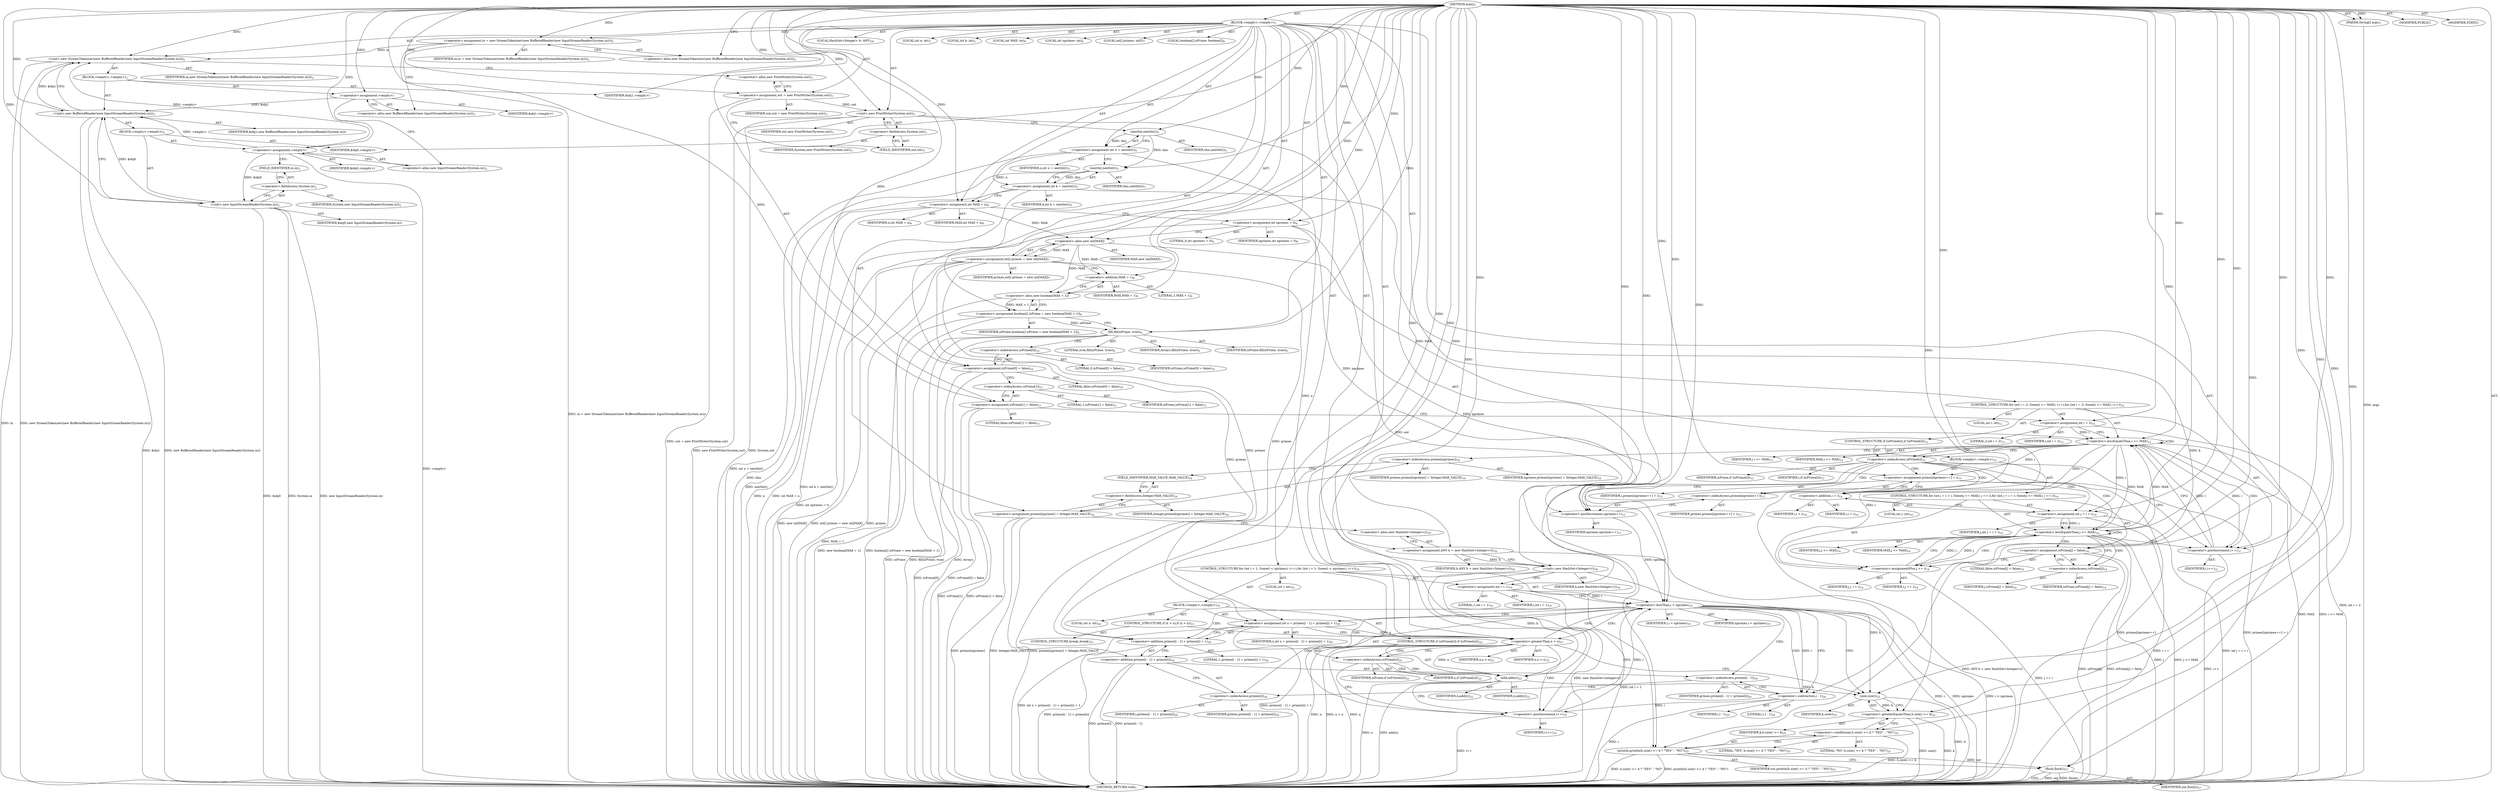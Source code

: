 digraph "main" {  
"19" [label = <(METHOD,main)<SUB>1</SUB>> ]
"20" [label = <(PARAM,String[] args)<SUB>1</SUB>> ]
"21" [label = <(BLOCK,&lt;empty&gt;,&lt;empty&gt;)<SUB>1</SUB>> ]
"22" [label = <(&lt;operator&gt;.assignment,in = new StreamTokenizer(new BufferedReader(new InputStreamReader(System.in))))<SUB>2</SUB>> ]
"23" [label = <(IDENTIFIER,in,in = new StreamTokenizer(new BufferedReader(new InputStreamReader(System.in))))<SUB>2</SUB>> ]
"24" [label = <(&lt;operator&gt;.alloc,new StreamTokenizer(new BufferedReader(new InputStreamReader(System.in))))<SUB>2</SUB>> ]
"25" [label = <(&lt;init&gt;,new StreamTokenizer(new BufferedReader(new InputStreamReader(System.in))))<SUB>2</SUB>> ]
"26" [label = <(IDENTIFIER,in,new StreamTokenizer(new BufferedReader(new InputStreamReader(System.in))))<SUB>2</SUB>> ]
"27" [label = <(BLOCK,&lt;empty&gt;,&lt;empty&gt;)<SUB>2</SUB>> ]
"28" [label = <(&lt;operator&gt;.assignment,&lt;empty&gt;)> ]
"29" [label = <(IDENTIFIER,$obj1,&lt;empty&gt;)> ]
"30" [label = <(&lt;operator&gt;.alloc,new BufferedReader(new InputStreamReader(System.in)))<SUB>2</SUB>> ]
"31" [label = <(&lt;init&gt;,new BufferedReader(new InputStreamReader(System.in)))<SUB>2</SUB>> ]
"32" [label = <(IDENTIFIER,$obj1,new BufferedReader(new InputStreamReader(System.in)))> ]
"33" [label = <(BLOCK,&lt;empty&gt;,&lt;empty&gt;)<SUB>2</SUB>> ]
"34" [label = <(&lt;operator&gt;.assignment,&lt;empty&gt;)> ]
"35" [label = <(IDENTIFIER,$obj0,&lt;empty&gt;)> ]
"36" [label = <(&lt;operator&gt;.alloc,new InputStreamReader(System.in))<SUB>2</SUB>> ]
"37" [label = <(&lt;init&gt;,new InputStreamReader(System.in))<SUB>2</SUB>> ]
"38" [label = <(IDENTIFIER,$obj0,new InputStreamReader(System.in))> ]
"39" [label = <(&lt;operator&gt;.fieldAccess,System.in)<SUB>2</SUB>> ]
"40" [label = <(IDENTIFIER,System,new InputStreamReader(System.in))<SUB>2</SUB>> ]
"41" [label = <(FIELD_IDENTIFIER,in,in)<SUB>2</SUB>> ]
"42" [label = <(IDENTIFIER,$obj0,&lt;empty&gt;)> ]
"43" [label = <(IDENTIFIER,$obj1,&lt;empty&gt;)> ]
"44" [label = <(&lt;operator&gt;.assignment,out = new PrintWriter(System.out))<SUB>3</SUB>> ]
"45" [label = <(IDENTIFIER,out,out = new PrintWriter(System.out))<SUB>3</SUB>> ]
"46" [label = <(&lt;operator&gt;.alloc,new PrintWriter(System.out))<SUB>3</SUB>> ]
"47" [label = <(&lt;init&gt;,new PrintWriter(System.out))<SUB>3</SUB>> ]
"48" [label = <(IDENTIFIER,out,new PrintWriter(System.out))<SUB>3</SUB>> ]
"49" [label = <(&lt;operator&gt;.fieldAccess,System.out)<SUB>3</SUB>> ]
"50" [label = <(IDENTIFIER,System,new PrintWriter(System.out))<SUB>3</SUB>> ]
"51" [label = <(FIELD_IDENTIFIER,out,out)<SUB>3</SUB>> ]
"52" [label = <(LOCAL,int n: int)<SUB>5</SUB>> ]
"53" [label = <(LOCAL,int k: int)<SUB>5</SUB>> ]
"54" [label = <(&lt;operator&gt;.assignment,int n = nextInt())<SUB>5</SUB>> ]
"55" [label = <(IDENTIFIER,n,int n = nextInt())<SUB>5</SUB>> ]
"56" [label = <(nextInt,nextInt())<SUB>5</SUB>> ]
"57" [label = <(IDENTIFIER,this,nextInt())<SUB>5</SUB>> ]
"58" [label = <(&lt;operator&gt;.assignment,int k = nextInt())<SUB>5</SUB>> ]
"59" [label = <(IDENTIFIER,k,int k = nextInt())<SUB>5</SUB>> ]
"60" [label = <(nextInt,nextInt())<SUB>5</SUB>> ]
"61" [label = <(IDENTIFIER,this,nextInt())<SUB>5</SUB>> ]
"62" [label = <(LOCAL,int MAX: int)<SUB>6</SUB>> ]
"63" [label = <(LOCAL,int nprimes: int)<SUB>6</SUB>> ]
"64" [label = <(&lt;operator&gt;.assignment,int MAX = n)<SUB>6</SUB>> ]
"65" [label = <(IDENTIFIER,MAX,int MAX = n)<SUB>6</SUB>> ]
"66" [label = <(IDENTIFIER,n,int MAX = n)<SUB>6</SUB>> ]
"67" [label = <(&lt;operator&gt;.assignment,int nprimes = 0)<SUB>6</SUB>> ]
"68" [label = <(IDENTIFIER,nprimes,int nprimes = 0)<SUB>6</SUB>> ]
"69" [label = <(LITERAL,0,int nprimes = 0)<SUB>6</SUB>> ]
"70" [label = <(LOCAL,int[] primes: int[])<SUB>7</SUB>> ]
"71" [label = <(&lt;operator&gt;.assignment,int[] primes = new int[MAX])<SUB>7</SUB>> ]
"72" [label = <(IDENTIFIER,primes,int[] primes = new int[MAX])<SUB>7</SUB>> ]
"73" [label = <(&lt;operator&gt;.alloc,new int[MAX])> ]
"74" [label = <(IDENTIFIER,MAX,new int[MAX])<SUB>7</SUB>> ]
"75" [label = <(LOCAL,boolean[] isPrime: boolean[])<SUB>8</SUB>> ]
"76" [label = <(&lt;operator&gt;.assignment,boolean[] isPrime = new boolean[MAX + 1])<SUB>8</SUB>> ]
"77" [label = <(IDENTIFIER,isPrime,boolean[] isPrime = new boolean[MAX + 1])<SUB>8</SUB>> ]
"78" [label = <(&lt;operator&gt;.alloc,new boolean[MAX + 1])> ]
"79" [label = <(&lt;operator&gt;.addition,MAX + 1)<SUB>8</SUB>> ]
"80" [label = <(IDENTIFIER,MAX,MAX + 1)<SUB>8</SUB>> ]
"81" [label = <(LITERAL,1,MAX + 1)<SUB>8</SUB>> ]
"82" [label = <(fill,fill(isPrime, true))<SUB>9</SUB>> ]
"83" [label = <(IDENTIFIER,Arrays,fill(isPrime, true))<SUB>9</SUB>> ]
"84" [label = <(IDENTIFIER,isPrime,fill(isPrime, true))<SUB>9</SUB>> ]
"85" [label = <(LITERAL,true,fill(isPrime, true))<SUB>9</SUB>> ]
"86" [label = <(&lt;operator&gt;.assignment,isPrime[0] = false)<SUB>10</SUB>> ]
"87" [label = <(&lt;operator&gt;.indexAccess,isPrime[0])<SUB>10</SUB>> ]
"88" [label = <(IDENTIFIER,isPrime,isPrime[0] = false)<SUB>10</SUB>> ]
"89" [label = <(LITERAL,0,isPrime[0] = false)<SUB>10</SUB>> ]
"90" [label = <(LITERAL,false,isPrime[0] = false)<SUB>10</SUB>> ]
"91" [label = <(&lt;operator&gt;.assignment,isPrime[1] = false)<SUB>11</SUB>> ]
"92" [label = <(&lt;operator&gt;.indexAccess,isPrime[1])<SUB>11</SUB>> ]
"93" [label = <(IDENTIFIER,isPrime,isPrime[1] = false)<SUB>11</SUB>> ]
"94" [label = <(LITERAL,1,isPrime[1] = false)<SUB>11</SUB>> ]
"95" [label = <(LITERAL,false,isPrime[1] = false)<SUB>11</SUB>> ]
"96" [label = <(CONTROL_STRUCTURE,for (int i = 2; Some(i &lt;= MAX); i++),for (int i = 2; Some(i &lt;= MAX); i++))<SUB>12</SUB>> ]
"97" [label = <(LOCAL,int i: int)<SUB>12</SUB>> ]
"98" [label = <(&lt;operator&gt;.assignment,int i = 2)<SUB>12</SUB>> ]
"99" [label = <(IDENTIFIER,i,int i = 2)<SUB>12</SUB>> ]
"100" [label = <(LITERAL,2,int i = 2)<SUB>12</SUB>> ]
"101" [label = <(&lt;operator&gt;.lessEqualsThan,i &lt;= MAX)<SUB>12</SUB>> ]
"102" [label = <(IDENTIFIER,i,i &lt;= MAX)<SUB>12</SUB>> ]
"103" [label = <(IDENTIFIER,MAX,i &lt;= MAX)<SUB>12</SUB>> ]
"104" [label = <(&lt;operator&gt;.postIncrement,i++)<SUB>12</SUB>> ]
"105" [label = <(IDENTIFIER,i,i++)<SUB>12</SUB>> ]
"106" [label = <(CONTROL_STRUCTURE,if (isPrime[i]),if (isPrime[i]))<SUB>12</SUB>> ]
"107" [label = <(&lt;operator&gt;.indexAccess,isPrime[i])<SUB>12</SUB>> ]
"108" [label = <(IDENTIFIER,isPrime,if (isPrime[i]))<SUB>12</SUB>> ]
"109" [label = <(IDENTIFIER,i,if (isPrime[i]))<SUB>12</SUB>> ]
"110" [label = <(BLOCK,&lt;empty&gt;,&lt;empty&gt;)<SUB>12</SUB>> ]
"111" [label = <(&lt;operator&gt;.assignment,primes[nprimes++] = i)<SUB>13</SUB>> ]
"112" [label = <(&lt;operator&gt;.indexAccess,primes[nprimes++])<SUB>13</SUB>> ]
"113" [label = <(IDENTIFIER,primes,primes[nprimes++] = i)<SUB>13</SUB>> ]
"114" [label = <(&lt;operator&gt;.postIncrement,nprimes++)<SUB>13</SUB>> ]
"115" [label = <(IDENTIFIER,nprimes,nprimes++)<SUB>13</SUB>> ]
"116" [label = <(IDENTIFIER,i,primes[nprimes++] = i)<SUB>13</SUB>> ]
"117" [label = <(CONTROL_STRUCTURE,for (int j = i + i; Some(j &lt;= MAX); j += i),for (int j = i + i; Some(j &lt;= MAX); j += i))<SUB>14</SUB>> ]
"118" [label = <(LOCAL,int j: int)<SUB>14</SUB>> ]
"119" [label = <(&lt;operator&gt;.assignment,int j = i + i)<SUB>14</SUB>> ]
"120" [label = <(IDENTIFIER,j,int j = i + i)<SUB>14</SUB>> ]
"121" [label = <(&lt;operator&gt;.addition,i + i)<SUB>14</SUB>> ]
"122" [label = <(IDENTIFIER,i,i + i)<SUB>14</SUB>> ]
"123" [label = <(IDENTIFIER,i,i + i)<SUB>14</SUB>> ]
"124" [label = <(&lt;operator&gt;.lessEqualsThan,j &lt;= MAX)<SUB>14</SUB>> ]
"125" [label = <(IDENTIFIER,j,j &lt;= MAX)<SUB>14</SUB>> ]
"126" [label = <(IDENTIFIER,MAX,j &lt;= MAX)<SUB>14</SUB>> ]
"127" [label = <(&lt;operator&gt;.assignmentPlus,j += i)<SUB>14</SUB>> ]
"128" [label = <(IDENTIFIER,j,j += i)<SUB>14</SUB>> ]
"129" [label = <(IDENTIFIER,i,j += i)<SUB>14</SUB>> ]
"130" [label = <(&lt;operator&gt;.assignment,isPrime[j] = false)<SUB>14</SUB>> ]
"131" [label = <(&lt;operator&gt;.indexAccess,isPrime[j])<SUB>14</SUB>> ]
"132" [label = <(IDENTIFIER,isPrime,isPrime[j] = false)<SUB>14</SUB>> ]
"133" [label = <(IDENTIFIER,j,isPrime[j] = false)<SUB>14</SUB>> ]
"134" [label = <(LITERAL,false,isPrime[j] = false)<SUB>14</SUB>> ]
"135" [label = <(&lt;operator&gt;.assignment,primes[nprimes] = Integer.MAX_VALUE)<SUB>16</SUB>> ]
"136" [label = <(&lt;operator&gt;.indexAccess,primes[nprimes])<SUB>16</SUB>> ]
"137" [label = <(IDENTIFIER,primes,primes[nprimes] = Integer.MAX_VALUE)<SUB>16</SUB>> ]
"138" [label = <(IDENTIFIER,nprimes,primes[nprimes] = Integer.MAX_VALUE)<SUB>16</SUB>> ]
"139" [label = <(&lt;operator&gt;.fieldAccess,Integer.MAX_VALUE)<SUB>16</SUB>> ]
"140" [label = <(IDENTIFIER,Integer,primes[nprimes] = Integer.MAX_VALUE)<SUB>16</SUB>> ]
"141" [label = <(FIELD_IDENTIFIER,MAX_VALUE,MAX_VALUE)<SUB>16</SUB>> ]
"4" [label = <(LOCAL,HashSet&lt;Integer&gt; h: ANY)<SUB>18</SUB>> ]
"142" [label = <(&lt;operator&gt;.assignment,ANY h = new HashSet&lt;Integer&gt;())<SUB>18</SUB>> ]
"143" [label = <(IDENTIFIER,h,ANY h = new HashSet&lt;Integer&gt;())<SUB>18</SUB>> ]
"144" [label = <(&lt;operator&gt;.alloc,new HashSet&lt;Integer&gt;())<SUB>18</SUB>> ]
"145" [label = <(&lt;init&gt;,new HashSet&lt;Integer&gt;())<SUB>18</SUB>> ]
"3" [label = <(IDENTIFIER,h,new HashSet&lt;Integer&gt;())<SUB>18</SUB>> ]
"146" [label = <(CONTROL_STRUCTURE,for (int i = 1; Some(i &lt; nprimes); i++),for (int i = 1; Some(i &lt; nprimes); i++))<SUB>19</SUB>> ]
"147" [label = <(LOCAL,int i: int)<SUB>19</SUB>> ]
"148" [label = <(&lt;operator&gt;.assignment,int i = 1)<SUB>19</SUB>> ]
"149" [label = <(IDENTIFIER,i,int i = 1)<SUB>19</SUB>> ]
"150" [label = <(LITERAL,1,int i = 1)<SUB>19</SUB>> ]
"151" [label = <(&lt;operator&gt;.lessThan,i &lt; nprimes)<SUB>19</SUB>> ]
"152" [label = <(IDENTIFIER,i,i &lt; nprimes)<SUB>19</SUB>> ]
"153" [label = <(IDENTIFIER,nprimes,i &lt; nprimes)<SUB>19</SUB>> ]
"154" [label = <(&lt;operator&gt;.postIncrement,i++)<SUB>19</SUB>> ]
"155" [label = <(IDENTIFIER,i,i++)<SUB>19</SUB>> ]
"156" [label = <(BLOCK,&lt;empty&gt;,&lt;empty&gt;)<SUB>19</SUB>> ]
"157" [label = <(LOCAL,int x: int)<SUB>20</SUB>> ]
"158" [label = <(&lt;operator&gt;.assignment,int x = primes[i - 1] + primes[i] + 1)<SUB>20</SUB>> ]
"159" [label = <(IDENTIFIER,x,int x = primes[i - 1] + primes[i] + 1)<SUB>20</SUB>> ]
"160" [label = <(&lt;operator&gt;.addition,primes[i - 1] + primes[i] + 1)<SUB>20</SUB>> ]
"161" [label = <(&lt;operator&gt;.addition,primes[i - 1] + primes[i])<SUB>20</SUB>> ]
"162" [label = <(&lt;operator&gt;.indexAccess,primes[i - 1])<SUB>20</SUB>> ]
"163" [label = <(IDENTIFIER,primes,primes[i - 1] + primes[i])<SUB>20</SUB>> ]
"164" [label = <(&lt;operator&gt;.subtraction,i - 1)<SUB>20</SUB>> ]
"165" [label = <(IDENTIFIER,i,i - 1)<SUB>20</SUB>> ]
"166" [label = <(LITERAL,1,i - 1)<SUB>20</SUB>> ]
"167" [label = <(&lt;operator&gt;.indexAccess,primes[i])<SUB>20</SUB>> ]
"168" [label = <(IDENTIFIER,primes,primes[i - 1] + primes[i])<SUB>20</SUB>> ]
"169" [label = <(IDENTIFIER,i,primes[i - 1] + primes[i])<SUB>20</SUB>> ]
"170" [label = <(LITERAL,1,primes[i - 1] + primes[i] + 1)<SUB>20</SUB>> ]
"171" [label = <(CONTROL_STRUCTURE,if (x &gt; n),if (x &gt; n))<SUB>21</SUB>> ]
"172" [label = <(&lt;operator&gt;.greaterThan,x &gt; n)<SUB>21</SUB>> ]
"173" [label = <(IDENTIFIER,x,x &gt; n)<SUB>21</SUB>> ]
"174" [label = <(IDENTIFIER,n,x &gt; n)<SUB>21</SUB>> ]
"175" [label = <(CONTROL_STRUCTURE,break;,break;)<SUB>21</SUB>> ]
"176" [label = <(CONTROL_STRUCTURE,if (isPrime[x]),if (isPrime[x]))<SUB>22</SUB>> ]
"177" [label = <(&lt;operator&gt;.indexAccess,isPrime[x])<SUB>22</SUB>> ]
"178" [label = <(IDENTIFIER,isPrime,if (isPrime[x]))<SUB>22</SUB>> ]
"179" [label = <(IDENTIFIER,x,if (isPrime[x]))<SUB>22</SUB>> ]
"180" [label = <(add,add(x))<SUB>22</SUB>> ]
"181" [label = <(IDENTIFIER,h,add(x))<SUB>22</SUB>> ]
"182" [label = <(IDENTIFIER,x,add(x))<SUB>22</SUB>> ]
"183" [label = <(println,println(h.size() &gt;= k ? &quot;YES&quot; : &quot;NO&quot;))<SUB>25</SUB>> ]
"184" [label = <(IDENTIFIER,out,println(h.size() &gt;= k ? &quot;YES&quot; : &quot;NO&quot;))<SUB>25</SUB>> ]
"185" [label = <(&lt;operator&gt;.conditional,h.size() &gt;= k ? &quot;YES&quot; : &quot;NO&quot;)<SUB>25</SUB>> ]
"186" [label = <(&lt;operator&gt;.greaterEqualsThan,h.size() &gt;= k)<SUB>25</SUB>> ]
"187" [label = <(size,size())<SUB>25</SUB>> ]
"188" [label = <(IDENTIFIER,h,size())<SUB>25</SUB>> ]
"189" [label = <(IDENTIFIER,k,h.size() &gt;= k)<SUB>25</SUB>> ]
"190" [label = <(LITERAL,&quot;YES&quot;,h.size() &gt;= k ? &quot;YES&quot; : &quot;NO&quot;)<SUB>25</SUB>> ]
"191" [label = <(LITERAL,&quot;NO&quot;,h.size() &gt;= k ? &quot;YES&quot; : &quot;NO&quot;)<SUB>25</SUB>> ]
"192" [label = <(flush,flush())<SUB>27</SUB>> ]
"193" [label = <(IDENTIFIER,out,flush())<SUB>27</SUB>> ]
"194" [label = <(MODIFIER,PUBLIC)> ]
"195" [label = <(MODIFIER,STATIC)> ]
"196" [label = <(METHOD_RETURN,void)<SUB>1</SUB>> ]
  "19" -> "20"  [ label = "AST: "] 
  "19" -> "21"  [ label = "AST: "] 
  "19" -> "194"  [ label = "AST: "] 
  "19" -> "195"  [ label = "AST: "] 
  "19" -> "196"  [ label = "AST: "] 
  "21" -> "22"  [ label = "AST: "] 
  "21" -> "25"  [ label = "AST: "] 
  "21" -> "44"  [ label = "AST: "] 
  "21" -> "47"  [ label = "AST: "] 
  "21" -> "52"  [ label = "AST: "] 
  "21" -> "53"  [ label = "AST: "] 
  "21" -> "54"  [ label = "AST: "] 
  "21" -> "58"  [ label = "AST: "] 
  "21" -> "62"  [ label = "AST: "] 
  "21" -> "63"  [ label = "AST: "] 
  "21" -> "64"  [ label = "AST: "] 
  "21" -> "67"  [ label = "AST: "] 
  "21" -> "70"  [ label = "AST: "] 
  "21" -> "71"  [ label = "AST: "] 
  "21" -> "75"  [ label = "AST: "] 
  "21" -> "76"  [ label = "AST: "] 
  "21" -> "82"  [ label = "AST: "] 
  "21" -> "86"  [ label = "AST: "] 
  "21" -> "91"  [ label = "AST: "] 
  "21" -> "96"  [ label = "AST: "] 
  "21" -> "135"  [ label = "AST: "] 
  "21" -> "4"  [ label = "AST: "] 
  "21" -> "142"  [ label = "AST: "] 
  "21" -> "145"  [ label = "AST: "] 
  "21" -> "146"  [ label = "AST: "] 
  "21" -> "183"  [ label = "AST: "] 
  "21" -> "192"  [ label = "AST: "] 
  "22" -> "23"  [ label = "AST: "] 
  "22" -> "24"  [ label = "AST: "] 
  "25" -> "26"  [ label = "AST: "] 
  "25" -> "27"  [ label = "AST: "] 
  "27" -> "28"  [ label = "AST: "] 
  "27" -> "31"  [ label = "AST: "] 
  "27" -> "43"  [ label = "AST: "] 
  "28" -> "29"  [ label = "AST: "] 
  "28" -> "30"  [ label = "AST: "] 
  "31" -> "32"  [ label = "AST: "] 
  "31" -> "33"  [ label = "AST: "] 
  "33" -> "34"  [ label = "AST: "] 
  "33" -> "37"  [ label = "AST: "] 
  "33" -> "42"  [ label = "AST: "] 
  "34" -> "35"  [ label = "AST: "] 
  "34" -> "36"  [ label = "AST: "] 
  "37" -> "38"  [ label = "AST: "] 
  "37" -> "39"  [ label = "AST: "] 
  "39" -> "40"  [ label = "AST: "] 
  "39" -> "41"  [ label = "AST: "] 
  "44" -> "45"  [ label = "AST: "] 
  "44" -> "46"  [ label = "AST: "] 
  "47" -> "48"  [ label = "AST: "] 
  "47" -> "49"  [ label = "AST: "] 
  "49" -> "50"  [ label = "AST: "] 
  "49" -> "51"  [ label = "AST: "] 
  "54" -> "55"  [ label = "AST: "] 
  "54" -> "56"  [ label = "AST: "] 
  "56" -> "57"  [ label = "AST: "] 
  "58" -> "59"  [ label = "AST: "] 
  "58" -> "60"  [ label = "AST: "] 
  "60" -> "61"  [ label = "AST: "] 
  "64" -> "65"  [ label = "AST: "] 
  "64" -> "66"  [ label = "AST: "] 
  "67" -> "68"  [ label = "AST: "] 
  "67" -> "69"  [ label = "AST: "] 
  "71" -> "72"  [ label = "AST: "] 
  "71" -> "73"  [ label = "AST: "] 
  "73" -> "74"  [ label = "AST: "] 
  "76" -> "77"  [ label = "AST: "] 
  "76" -> "78"  [ label = "AST: "] 
  "78" -> "79"  [ label = "AST: "] 
  "79" -> "80"  [ label = "AST: "] 
  "79" -> "81"  [ label = "AST: "] 
  "82" -> "83"  [ label = "AST: "] 
  "82" -> "84"  [ label = "AST: "] 
  "82" -> "85"  [ label = "AST: "] 
  "86" -> "87"  [ label = "AST: "] 
  "86" -> "90"  [ label = "AST: "] 
  "87" -> "88"  [ label = "AST: "] 
  "87" -> "89"  [ label = "AST: "] 
  "91" -> "92"  [ label = "AST: "] 
  "91" -> "95"  [ label = "AST: "] 
  "92" -> "93"  [ label = "AST: "] 
  "92" -> "94"  [ label = "AST: "] 
  "96" -> "97"  [ label = "AST: "] 
  "96" -> "98"  [ label = "AST: "] 
  "96" -> "101"  [ label = "AST: "] 
  "96" -> "104"  [ label = "AST: "] 
  "96" -> "106"  [ label = "AST: "] 
  "98" -> "99"  [ label = "AST: "] 
  "98" -> "100"  [ label = "AST: "] 
  "101" -> "102"  [ label = "AST: "] 
  "101" -> "103"  [ label = "AST: "] 
  "104" -> "105"  [ label = "AST: "] 
  "106" -> "107"  [ label = "AST: "] 
  "106" -> "110"  [ label = "AST: "] 
  "107" -> "108"  [ label = "AST: "] 
  "107" -> "109"  [ label = "AST: "] 
  "110" -> "111"  [ label = "AST: "] 
  "110" -> "117"  [ label = "AST: "] 
  "111" -> "112"  [ label = "AST: "] 
  "111" -> "116"  [ label = "AST: "] 
  "112" -> "113"  [ label = "AST: "] 
  "112" -> "114"  [ label = "AST: "] 
  "114" -> "115"  [ label = "AST: "] 
  "117" -> "118"  [ label = "AST: "] 
  "117" -> "119"  [ label = "AST: "] 
  "117" -> "124"  [ label = "AST: "] 
  "117" -> "127"  [ label = "AST: "] 
  "117" -> "130"  [ label = "AST: "] 
  "119" -> "120"  [ label = "AST: "] 
  "119" -> "121"  [ label = "AST: "] 
  "121" -> "122"  [ label = "AST: "] 
  "121" -> "123"  [ label = "AST: "] 
  "124" -> "125"  [ label = "AST: "] 
  "124" -> "126"  [ label = "AST: "] 
  "127" -> "128"  [ label = "AST: "] 
  "127" -> "129"  [ label = "AST: "] 
  "130" -> "131"  [ label = "AST: "] 
  "130" -> "134"  [ label = "AST: "] 
  "131" -> "132"  [ label = "AST: "] 
  "131" -> "133"  [ label = "AST: "] 
  "135" -> "136"  [ label = "AST: "] 
  "135" -> "139"  [ label = "AST: "] 
  "136" -> "137"  [ label = "AST: "] 
  "136" -> "138"  [ label = "AST: "] 
  "139" -> "140"  [ label = "AST: "] 
  "139" -> "141"  [ label = "AST: "] 
  "142" -> "143"  [ label = "AST: "] 
  "142" -> "144"  [ label = "AST: "] 
  "145" -> "3"  [ label = "AST: "] 
  "146" -> "147"  [ label = "AST: "] 
  "146" -> "148"  [ label = "AST: "] 
  "146" -> "151"  [ label = "AST: "] 
  "146" -> "154"  [ label = "AST: "] 
  "146" -> "156"  [ label = "AST: "] 
  "148" -> "149"  [ label = "AST: "] 
  "148" -> "150"  [ label = "AST: "] 
  "151" -> "152"  [ label = "AST: "] 
  "151" -> "153"  [ label = "AST: "] 
  "154" -> "155"  [ label = "AST: "] 
  "156" -> "157"  [ label = "AST: "] 
  "156" -> "158"  [ label = "AST: "] 
  "156" -> "171"  [ label = "AST: "] 
  "156" -> "176"  [ label = "AST: "] 
  "158" -> "159"  [ label = "AST: "] 
  "158" -> "160"  [ label = "AST: "] 
  "160" -> "161"  [ label = "AST: "] 
  "160" -> "170"  [ label = "AST: "] 
  "161" -> "162"  [ label = "AST: "] 
  "161" -> "167"  [ label = "AST: "] 
  "162" -> "163"  [ label = "AST: "] 
  "162" -> "164"  [ label = "AST: "] 
  "164" -> "165"  [ label = "AST: "] 
  "164" -> "166"  [ label = "AST: "] 
  "167" -> "168"  [ label = "AST: "] 
  "167" -> "169"  [ label = "AST: "] 
  "171" -> "172"  [ label = "AST: "] 
  "171" -> "175"  [ label = "AST: "] 
  "172" -> "173"  [ label = "AST: "] 
  "172" -> "174"  [ label = "AST: "] 
  "176" -> "177"  [ label = "AST: "] 
  "176" -> "180"  [ label = "AST: "] 
  "177" -> "178"  [ label = "AST: "] 
  "177" -> "179"  [ label = "AST: "] 
  "180" -> "181"  [ label = "AST: "] 
  "180" -> "182"  [ label = "AST: "] 
  "183" -> "184"  [ label = "AST: "] 
  "183" -> "185"  [ label = "AST: "] 
  "185" -> "186"  [ label = "AST: "] 
  "185" -> "190"  [ label = "AST: "] 
  "185" -> "191"  [ label = "AST: "] 
  "186" -> "187"  [ label = "AST: "] 
  "186" -> "189"  [ label = "AST: "] 
  "187" -> "188"  [ label = "AST: "] 
  "192" -> "193"  [ label = "AST: "] 
  "22" -> "30"  [ label = "CFG: "] 
  "25" -> "46"  [ label = "CFG: "] 
  "44" -> "51"  [ label = "CFG: "] 
  "47" -> "56"  [ label = "CFG: "] 
  "54" -> "60"  [ label = "CFG: "] 
  "58" -> "64"  [ label = "CFG: "] 
  "64" -> "67"  [ label = "CFG: "] 
  "67" -> "73"  [ label = "CFG: "] 
  "71" -> "79"  [ label = "CFG: "] 
  "76" -> "82"  [ label = "CFG: "] 
  "82" -> "87"  [ label = "CFG: "] 
  "86" -> "92"  [ label = "CFG: "] 
  "91" -> "98"  [ label = "CFG: "] 
  "135" -> "144"  [ label = "CFG: "] 
  "142" -> "145"  [ label = "CFG: "] 
  "145" -> "148"  [ label = "CFG: "] 
  "183" -> "192"  [ label = "CFG: "] 
  "192" -> "196"  [ label = "CFG: "] 
  "24" -> "22"  [ label = "CFG: "] 
  "46" -> "44"  [ label = "CFG: "] 
  "49" -> "47"  [ label = "CFG: "] 
  "56" -> "54"  [ label = "CFG: "] 
  "60" -> "58"  [ label = "CFG: "] 
  "73" -> "71"  [ label = "CFG: "] 
  "78" -> "76"  [ label = "CFG: "] 
  "87" -> "86"  [ label = "CFG: "] 
  "92" -> "91"  [ label = "CFG: "] 
  "98" -> "101"  [ label = "CFG: "] 
  "101" -> "107"  [ label = "CFG: "] 
  "101" -> "136"  [ label = "CFG: "] 
  "104" -> "101"  [ label = "CFG: "] 
  "136" -> "141"  [ label = "CFG: "] 
  "139" -> "135"  [ label = "CFG: "] 
  "144" -> "142"  [ label = "CFG: "] 
  "148" -> "151"  [ label = "CFG: "] 
  "151" -> "164"  [ label = "CFG: "] 
  "151" -> "187"  [ label = "CFG: "] 
  "154" -> "151"  [ label = "CFG: "] 
  "185" -> "183"  [ label = "CFG: "] 
  "28" -> "36"  [ label = "CFG: "] 
  "31" -> "25"  [ label = "CFG: "] 
  "51" -> "49"  [ label = "CFG: "] 
  "79" -> "78"  [ label = "CFG: "] 
  "107" -> "114"  [ label = "CFG: "] 
  "107" -> "104"  [ label = "CFG: "] 
  "141" -> "139"  [ label = "CFG: "] 
  "158" -> "172"  [ label = "CFG: "] 
  "186" -> "185"  [ label = "CFG: "] 
  "30" -> "28"  [ label = "CFG: "] 
  "111" -> "121"  [ label = "CFG: "] 
  "160" -> "158"  [ label = "CFG: "] 
  "172" -> "187"  [ label = "CFG: "] 
  "172" -> "177"  [ label = "CFG: "] 
  "177" -> "180"  [ label = "CFG: "] 
  "177" -> "154"  [ label = "CFG: "] 
  "180" -> "154"  [ label = "CFG: "] 
  "187" -> "186"  [ label = "CFG: "] 
  "34" -> "41"  [ label = "CFG: "] 
  "37" -> "31"  [ label = "CFG: "] 
  "112" -> "111"  [ label = "CFG: "] 
  "119" -> "124"  [ label = "CFG: "] 
  "124" -> "131"  [ label = "CFG: "] 
  "124" -> "104"  [ label = "CFG: "] 
  "127" -> "124"  [ label = "CFG: "] 
  "130" -> "127"  [ label = "CFG: "] 
  "161" -> "160"  [ label = "CFG: "] 
  "36" -> "34"  [ label = "CFG: "] 
  "39" -> "37"  [ label = "CFG: "] 
  "114" -> "112"  [ label = "CFG: "] 
  "121" -> "119"  [ label = "CFG: "] 
  "131" -> "130"  [ label = "CFG: "] 
  "162" -> "167"  [ label = "CFG: "] 
  "167" -> "161"  [ label = "CFG: "] 
  "41" -> "39"  [ label = "CFG: "] 
  "164" -> "162"  [ label = "CFG: "] 
  "19" -> "24"  [ label = "CFG: "] 
  "20" -> "196"  [ label = "DDG: args"] 
  "22" -> "196"  [ label = "DDG: in = new StreamTokenizer(new BufferedReader(new InputStreamReader(System.in)))"] 
  "25" -> "196"  [ label = "DDG: in"] 
  "31" -> "196"  [ label = "DDG: $obj1"] 
  "34" -> "196"  [ label = "DDG: &lt;empty&gt;"] 
  "37" -> "196"  [ label = "DDG: $obj0"] 
  "37" -> "196"  [ label = "DDG: System.in"] 
  "37" -> "196"  [ label = "DDG: new InputStreamReader(System.in)"] 
  "31" -> "196"  [ label = "DDG: new BufferedReader(new InputStreamReader(System.in))"] 
  "25" -> "196"  [ label = "DDG: new StreamTokenizer(new BufferedReader(new InputStreamReader(System.in)))"] 
  "44" -> "196"  [ label = "DDG: out = new PrintWriter(System.out)"] 
  "47" -> "196"  [ label = "DDG: System.out"] 
  "47" -> "196"  [ label = "DDG: new PrintWriter(System.out)"] 
  "54" -> "196"  [ label = "DDG: int n = nextInt()"] 
  "60" -> "196"  [ label = "DDG: this"] 
  "58" -> "196"  [ label = "DDG: nextInt()"] 
  "58" -> "196"  [ label = "DDG: int k = nextInt()"] 
  "64" -> "196"  [ label = "DDG: n"] 
  "64" -> "196"  [ label = "DDG: int MAX = n"] 
  "67" -> "196"  [ label = "DDG: int nprimes = 0"] 
  "71" -> "196"  [ label = "DDG: primes"] 
  "71" -> "196"  [ label = "DDG: new int[MAX]"] 
  "71" -> "196"  [ label = "DDG: int[] primes = new int[MAX]"] 
  "78" -> "196"  [ label = "DDG: MAX + 1"] 
  "76" -> "196"  [ label = "DDG: new boolean[MAX + 1]"] 
  "76" -> "196"  [ label = "DDG: boolean[] isPrime = new boolean[MAX + 1]"] 
  "82" -> "196"  [ label = "DDG: isPrime"] 
  "82" -> "196"  [ label = "DDG: fill(isPrime, true)"] 
  "86" -> "196"  [ label = "DDG: isPrime[0]"] 
  "86" -> "196"  [ label = "DDG: isPrime[0] = false"] 
  "91" -> "196"  [ label = "DDG: isPrime[1]"] 
  "91" -> "196"  [ label = "DDG: isPrime[1] = false"] 
  "98" -> "196"  [ label = "DDG: int i = 2"] 
  "101" -> "196"  [ label = "DDG: MAX"] 
  "101" -> "196"  [ label = "DDG: i &lt;= MAX"] 
  "135" -> "196"  [ label = "DDG: primes[nprimes]"] 
  "135" -> "196"  [ label = "DDG: Integer.MAX_VALUE"] 
  "135" -> "196"  [ label = "DDG: primes[nprimes] = Integer.MAX_VALUE"] 
  "142" -> "196"  [ label = "DDG: ANY h = new HashSet&lt;Integer&gt;()"] 
  "145" -> "196"  [ label = "DDG: new HashSet&lt;Integer&gt;()"] 
  "148" -> "196"  [ label = "DDG: int i = 1"] 
  "151" -> "196"  [ label = "DDG: i"] 
  "151" -> "196"  [ label = "DDG: nprimes"] 
  "151" -> "196"  [ label = "DDG: i &lt; nprimes"] 
  "164" -> "196"  [ label = "DDG: i"] 
  "161" -> "196"  [ label = "DDG: primes[i - 1]"] 
  "161" -> "196"  [ label = "DDG: primes[i]"] 
  "160" -> "196"  [ label = "DDG: primes[i - 1] + primes[i]"] 
  "158" -> "196"  [ label = "DDG: primes[i - 1] + primes[i] + 1"] 
  "158" -> "196"  [ label = "DDG: int x = primes[i - 1] + primes[i] + 1"] 
  "172" -> "196"  [ label = "DDG: x"] 
  "172" -> "196"  [ label = "DDG: n"] 
  "172" -> "196"  [ label = "DDG: x &gt; n"] 
  "180" -> "196"  [ label = "DDG: x"] 
  "180" -> "196"  [ label = "DDG: add(x)"] 
  "154" -> "196"  [ label = "DDG: i++"] 
  "187" -> "196"  [ label = "DDG: h"] 
  "186" -> "196"  [ label = "DDG: size()"] 
  "186" -> "196"  [ label = "DDG: k"] 
  "185" -> "196"  [ label = "DDG: h.size() &gt;= k"] 
  "183" -> "196"  [ label = "DDG: h.size() &gt;= k ? &quot;YES&quot; : &quot;NO&quot;"] 
  "183" -> "196"  [ label = "DDG: println(h.size() &gt;= k ? &quot;YES&quot; : &quot;NO&quot;)"] 
  "192" -> "196"  [ label = "DDG: out"] 
  "192" -> "196"  [ label = "DDG: flush()"] 
  "111" -> "196"  [ label = "DDG: primes[nprimes++]"] 
  "111" -> "196"  [ label = "DDG: primes[nprimes++] = i"] 
  "119" -> "196"  [ label = "DDG: i + i"] 
  "119" -> "196"  [ label = "DDG: int j = i + i"] 
  "124" -> "196"  [ label = "DDG: j"] 
  "124" -> "196"  [ label = "DDG: j &lt;= MAX"] 
  "104" -> "196"  [ label = "DDG: i++"] 
  "130" -> "196"  [ label = "DDG: isPrime[j]"] 
  "130" -> "196"  [ label = "DDG: isPrime[j] = false"] 
  "127" -> "196"  [ label = "DDG: j += i"] 
  "82" -> "196"  [ label = "DDG: Arrays"] 
  "19" -> "20"  [ label = "DDG: "] 
  "19" -> "22"  [ label = "DDG: "] 
  "19" -> "44"  [ label = "DDG: "] 
  "56" -> "54"  [ label = "DDG: this"] 
  "60" -> "58"  [ label = "DDG: this"] 
  "54" -> "64"  [ label = "DDG: n"] 
  "19" -> "64"  [ label = "DDG: "] 
  "19" -> "67"  [ label = "DDG: "] 
  "73" -> "71"  [ label = "DDG: MAX"] 
  "78" -> "76"  [ label = "DDG: MAX + 1"] 
  "19" -> "86"  [ label = "DDG: "] 
  "19" -> "91"  [ label = "DDG: "] 
  "19" -> "142"  [ label = "DDG: "] 
  "22" -> "25"  [ label = "DDG: in"] 
  "19" -> "25"  [ label = "DDG: "] 
  "34" -> "25"  [ label = "DDG: &lt;empty&gt;"] 
  "31" -> "25"  [ label = "DDG: $obj1"] 
  "44" -> "47"  [ label = "DDG: out"] 
  "19" -> "47"  [ label = "DDG: "] 
  "19" -> "82"  [ label = "DDG: "] 
  "76" -> "82"  [ label = "DDG: isPrime"] 
  "19" -> "98"  [ label = "DDG: "] 
  "142" -> "145"  [ label = "DDG: h"] 
  "19" -> "145"  [ label = "DDG: "] 
  "19" -> "148"  [ label = "DDG: "] 
  "47" -> "183"  [ label = "DDG: out"] 
  "19" -> "183"  [ label = "DDG: "] 
  "183" -> "192"  [ label = "DDG: out"] 
  "19" -> "192"  [ label = "DDG: "] 
  "19" -> "28"  [ label = "DDG: "] 
  "19" -> "43"  [ label = "DDG: "] 
  "19" -> "56"  [ label = "DDG: "] 
  "56" -> "60"  [ label = "DDG: this"] 
  "19" -> "60"  [ label = "DDG: "] 
  "64" -> "73"  [ label = "DDG: MAX"] 
  "19" -> "73"  [ label = "DDG: "] 
  "73" -> "78"  [ label = "DDG: MAX"] 
  "19" -> "78"  [ label = "DDG: "] 
  "98" -> "101"  [ label = "DDG: i"] 
  "104" -> "101"  [ label = "DDG: i"] 
  "19" -> "101"  [ label = "DDG: "] 
  "124" -> "101"  [ label = "DDG: MAX"] 
  "73" -> "101"  [ label = "DDG: MAX"] 
  "101" -> "104"  [ label = "DDG: i"] 
  "19" -> "104"  [ label = "DDG: "] 
  "148" -> "151"  [ label = "DDG: i"] 
  "154" -> "151"  [ label = "DDG: i"] 
  "19" -> "151"  [ label = "DDG: "] 
  "67" -> "151"  [ label = "DDG: nprimes"] 
  "114" -> "151"  [ label = "DDG: nprimes"] 
  "164" -> "154"  [ label = "DDG: i"] 
  "19" -> "154"  [ label = "DDG: "] 
  "71" -> "158"  [ label = "DDG: primes"] 
  "19" -> "158"  [ label = "DDG: "] 
  "19" -> "185"  [ label = "DDG: "] 
  "28" -> "31"  [ label = "DDG: $obj1"] 
  "19" -> "31"  [ label = "DDG: "] 
  "34" -> "31"  [ label = "DDG: &lt;empty&gt;"] 
  "37" -> "31"  [ label = "DDG: $obj0"] 
  "73" -> "79"  [ label = "DDG: MAX"] 
  "19" -> "79"  [ label = "DDG: "] 
  "101" -> "111"  [ label = "DDG: i"] 
  "19" -> "111"  [ label = "DDG: "] 
  "187" -> "186"  [ label = "DDG: h"] 
  "58" -> "186"  [ label = "DDG: k"] 
  "19" -> "186"  [ label = "DDG: "] 
  "19" -> "34"  [ label = "DDG: "] 
  "19" -> "42"  [ label = "DDG: "] 
  "19" -> "119"  [ label = "DDG: "] 
  "101" -> "119"  [ label = "DDG: i"] 
  "19" -> "127"  [ label = "DDG: "] 
  "101" -> "127"  [ label = "DDG: i"] 
  "19" -> "130"  [ label = "DDG: "] 
  "71" -> "160"  [ label = "DDG: primes"] 
  "19" -> "160"  [ label = "DDG: "] 
  "158" -> "172"  [ label = "DDG: x"] 
  "19" -> "172"  [ label = "DDG: "] 
  "54" -> "172"  [ label = "DDG: n"] 
  "145" -> "180"  [ label = "DDG: h"] 
  "19" -> "180"  [ label = "DDG: "] 
  "172" -> "180"  [ label = "DDG: x"] 
  "145" -> "187"  [ label = "DDG: h"] 
  "180" -> "187"  [ label = "DDG: h"] 
  "19" -> "187"  [ label = "DDG: "] 
  "34" -> "37"  [ label = "DDG: $obj0"] 
  "19" -> "37"  [ label = "DDG: "] 
  "119" -> "124"  [ label = "DDG: j"] 
  "127" -> "124"  [ label = "DDG: j"] 
  "19" -> "124"  [ label = "DDG: "] 
  "101" -> "124"  [ label = "DDG: MAX"] 
  "124" -> "127"  [ label = "DDG: j"] 
  "71" -> "161"  [ label = "DDG: primes"] 
  "67" -> "114"  [ label = "DDG: nprimes"] 
  "19" -> "114"  [ label = "DDG: "] 
  "19" -> "121"  [ label = "DDG: "] 
  "101" -> "121"  [ label = "DDG: i"] 
  "151" -> "164"  [ label = "DDG: i"] 
  "19" -> "164"  [ label = "DDG: "] 
  "101" -> "107"  [ label = "CDG: "] 
  "101" -> "104"  [ label = "CDG: "] 
  "101" -> "101"  [ label = "CDG: "] 
  "151" -> "160"  [ label = "CDG: "] 
  "151" -> "167"  [ label = "CDG: "] 
  "151" -> "161"  [ label = "CDG: "] 
  "151" -> "162"  [ label = "CDG: "] 
  "151" -> "164"  [ label = "CDG: "] 
  "151" -> "158"  [ label = "CDG: "] 
  "151" -> "172"  [ label = "CDG: "] 
  "107" -> "114"  [ label = "CDG: "] 
  "107" -> "119"  [ label = "CDG: "] 
  "107" -> "121"  [ label = "CDG: "] 
  "107" -> "112"  [ label = "CDG: "] 
  "107" -> "124"  [ label = "CDG: "] 
  "107" -> "111"  [ label = "CDG: "] 
  "172" -> "154"  [ label = "CDG: "] 
  "172" -> "151"  [ label = "CDG: "] 
  "172" -> "177"  [ label = "CDG: "] 
  "177" -> "180"  [ label = "CDG: "] 
  "124" -> "131"  [ label = "CDG: "] 
  "124" -> "130"  [ label = "CDG: "] 
  "124" -> "127"  [ label = "CDG: "] 
  "124" -> "124"  [ label = "CDG: "] 
}
